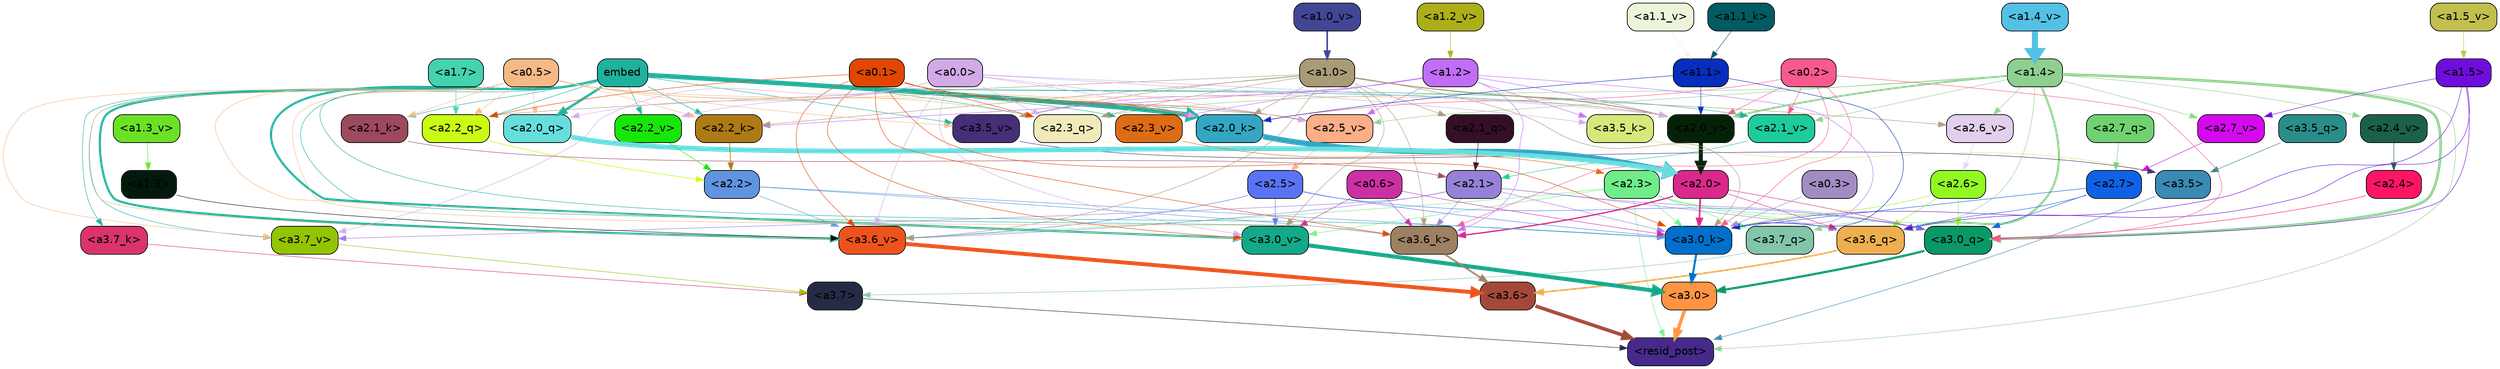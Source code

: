 strict digraph "" {
	graph [bgcolor=transparent,
		layout=dot,
		overlap=false,
		splines=true
	];
	"<a3.7>"	[color=black,
		fillcolor="#262b45",
		fontname=Helvetica,
		shape=box,
		style="filled, rounded"];
	"<resid_post>"	[color=black,
		fillcolor="#47298b",
		fontname=Helvetica,
		shape=box,
		style="filled, rounded"];
	"<a3.7>" -> "<resid_post>"	[color="#262b45",
		penwidth=0.6239100098609924];
	"<a3.6>"	[color=black,
		fillcolor="#a4493a",
		fontname=Helvetica,
		shape=box,
		style="filled, rounded"];
	"<a3.6>" -> "<resid_post>"	[color="#a4493a",
		penwidth=4.569062113761902];
	"<a3.5>"	[color=black,
		fillcolor="#3a8ab3",
		fontname=Helvetica,
		shape=box,
		style="filled, rounded"];
	"<a3.5>" -> "<resid_post>"	[color="#3a8ab3",
		penwidth=0.6];
	"<a3.0>"	[color=black,
		fillcolor="#ff9443",
		fontname=Helvetica,
		shape=box,
		style="filled, rounded"];
	"<a3.0>" -> "<resid_post>"	[color="#ff9443",
		penwidth=4.283544182777405];
	"<a2.3>"	[color=black,
		fillcolor="#6eed8a",
		fontname=Helvetica,
		shape=box,
		style="filled, rounded"];
	"<a2.3>" -> "<resid_post>"	[color="#6eed8a",
		penwidth=0.6];
	"<a3.7_q>"	[color=black,
		fillcolor="#83c5ab",
		fontname=Helvetica,
		shape=box,
		style="filled, rounded"];
	"<a2.3>" -> "<a3.7_q>"	[color="#6eed8a",
		penwidth=0.6];
	"<a3.6_q>"	[color=black,
		fillcolor="#eeaf50",
		fontname=Helvetica,
		shape=box,
		style="filled, rounded"];
	"<a2.3>" -> "<a3.6_q>"	[color="#6eed8a",
		penwidth=0.6];
	"<a3.0_q>"	[color=black,
		fillcolor="#0a9866",
		fontname=Helvetica,
		shape=box,
		style="filled, rounded"];
	"<a2.3>" -> "<a3.0_q>"	[color="#6eed8a",
		penwidth=0.6];
	"<a3.0_k>"	[color=black,
		fillcolor="#0070cb",
		fontname=Helvetica,
		shape=box,
		style="filled, rounded"];
	"<a2.3>" -> "<a3.0_k>"	[color="#6eed8a",
		penwidth=0.6];
	"<a3.6_v>"	[color=black,
		fillcolor="#ed531c",
		fontname=Helvetica,
		shape=box,
		style="filled, rounded"];
	"<a2.3>" -> "<a3.6_v>"	[color="#6eed8a",
		penwidth=0.6];
	"<a3.0_v>"	[color=black,
		fillcolor="#13a989",
		fontname=Helvetica,
		shape=box,
		style="filled, rounded"];
	"<a2.3>" -> "<a3.0_v>"	[color="#6eed8a",
		penwidth=0.6];
	"<a1.4>"	[color=black,
		fillcolor="#8ed08f",
		fontname=Helvetica,
		shape=box,
		style="filled, rounded"];
	"<a1.4>" -> "<resid_post>"	[color="#8ed08f",
		penwidth=0.6];
	"<a1.4>" -> "<a3.7_q>"	[color="#8ed08f",
		penwidth=0.6];
	"<a1.4>" -> "<a3.6_q>"	[color="#8ed08f",
		penwidth=2.6908124685287476];
	"<a1.4>" -> "<a3.0_q>"	[color="#8ed08f",
		penwidth=3.32076895236969];
	"<a2.3_q>"	[color=black,
		fillcolor="#f0eaba",
		fontname=Helvetica,
		shape=box,
		style="filled, rounded"];
	"<a1.4>" -> "<a2.3_q>"	[color="#8ed08f",
		penwidth=0.6];
	"<a2.7_v>"	[color=black,
		fillcolor="#d509ed",
		fontname=Helvetica,
		shape=box,
		style="filled, rounded"];
	"<a1.4>" -> "<a2.7_v>"	[color="#8ed08f",
		penwidth=0.6];
	"<a2.6_v>"	[color=black,
		fillcolor="#e1cfeb",
		fontname=Helvetica,
		shape=box,
		style="filled, rounded"];
	"<a1.4>" -> "<a2.6_v>"	[color="#8ed08f",
		penwidth=0.6];
	"<a2.5_v>"	[color=black,
		fillcolor="#fbae87",
		fontname=Helvetica,
		shape=box,
		style="filled, rounded"];
	"<a1.4>" -> "<a2.5_v>"	[color="#8ed08f",
		penwidth=0.6];
	"<a2.4_v>"	[color=black,
		fillcolor="#1b6148",
		fontname=Helvetica,
		shape=box,
		style="filled, rounded"];
	"<a1.4>" -> "<a2.4_v>"	[color="#8ed08f",
		penwidth=0.6];
	"<a2.1_v>"	[color=black,
		fillcolor="#1dcb9b",
		fontname=Helvetica,
		shape=box,
		style="filled, rounded"];
	"<a1.4>" -> "<a2.1_v>"	[color="#8ed08f",
		penwidth=0.6];
	"<a2.0_v>"	[color=black,
		fillcolor="#052208",
		fontname=Helvetica,
		shape=box,
		style="filled, rounded"];
	"<a1.4>" -> "<a2.0_v>"	[color="#8ed08f",
		penwidth=2.3065454959869385];
	"<a3.7_q>" -> "<a3.7>"	[color="#83c5ab",
		penwidth=0.6];
	"<a3.6_q>" -> "<a3.6>"	[color="#eeaf50",
		penwidth=2.03758105635643];
	"<a3.5_q>"	[color=black,
		fillcolor="#298d8a",
		fontname=Helvetica,
		shape=box,
		style="filled, rounded"];
	"<a3.5_q>" -> "<a3.5>"	[color="#298d8a",
		penwidth=0.6];
	"<a3.0_q>" -> "<a3.0>"	[color="#0a9866",
		penwidth=2.8638100624084473];
	"<a3.7_k>"	[color=black,
		fillcolor="#da346b",
		fontname=Helvetica,
		shape=box,
		style="filled, rounded"];
	"<a3.7_k>" -> "<a3.7>"	[color="#da346b",
		penwidth=0.6];
	"<a3.6_k>"	[color=black,
		fillcolor="#9e8063",
		fontname=Helvetica,
		shape=box,
		style="filled, rounded"];
	"<a3.6_k>" -> "<a3.6>"	[color="#9e8063",
		penwidth=2.174198240041733];
	"<a3.5_k>"	[color=black,
		fillcolor="#d7e87a",
		fontname=Helvetica,
		shape=box,
		style="filled, rounded"];
	"<a3.5_k>" -> "<a3.5>"	[color="#d7e87a",
		penwidth=0.6];
	"<a3.0_k>" -> "<a3.0>"	[color="#0070cb",
		penwidth=2.6274144649505615];
	"<a3.7_v>"	[color=black,
		fillcolor="#92c401",
		fontname=Helvetica,
		shape=box,
		style="filled, rounded"];
	"<a3.7_v>" -> "<a3.7>"	[color="#92c401",
		penwidth=0.6];
	"<a3.6_v>" -> "<a3.6>"	[color="#ed531c",
		penwidth=5.002329230308533];
	"<a3.5_v>"	[color=black,
		fillcolor="#462e78",
		fontname=Helvetica,
		shape=box,
		style="filled, rounded"];
	"<a3.5_v>" -> "<a3.5>"	[color="#462e78",
		penwidth=0.6];
	"<a3.0_v>" -> "<a3.0>"	[color="#13a989",
		penwidth=5.188832879066467];
	"<a2.7>"	[color=black,
		fillcolor="#1061e6",
		fontname=Helvetica,
		shape=box,
		style="filled, rounded"];
	"<a2.7>" -> "<a3.6_q>"	[color="#1061e6",
		penwidth=0.6];
	"<a2.7>" -> "<a3.0_q>"	[color="#1061e6",
		penwidth=0.6];
	"<a2.7>" -> "<a3.0_k>"	[color="#1061e6",
		penwidth=0.6];
	"<a2.6>"	[color=black,
		fillcolor="#91f821",
		fontname=Helvetica,
		shape=box,
		style="filled, rounded"];
	"<a2.6>" -> "<a3.6_q>"	[color="#91f821",
		penwidth=0.6];
	"<a2.6>" -> "<a3.0_q>"	[color="#91f821",
		penwidth=0.6];
	"<a2.6>" -> "<a3.0_k>"	[color="#91f821",
		penwidth=0.6];
	"<a2.1>"	[color=black,
		fillcolor="#9681d8",
		fontname=Helvetica,
		shape=box,
		style="filled, rounded"];
	"<a2.1>" -> "<a3.6_q>"	[color="#9681d8",
		penwidth=0.6];
	"<a2.1>" -> "<a3.0_q>"	[color="#9681d8",
		penwidth=0.6];
	"<a2.1>" -> "<a3.6_k>"	[color="#9681d8",
		penwidth=0.6];
	"<a2.1>" -> "<a3.0_k>"	[color="#9681d8",
		penwidth=0.6];
	"<a2.1>" -> "<a3.7_v>"	[color="#9681d8",
		penwidth=0.6];
	"<a2.1>" -> "<a3.6_v>"	[color="#9681d8",
		penwidth=0.6];
	"<a2.0>"	[color=black,
		fillcolor="#d9298b",
		fontname=Helvetica,
		shape=box,
		style="filled, rounded"];
	"<a2.0>" -> "<a3.6_q>"	[color="#d9298b",
		penwidth=0.6];
	"<a2.0>" -> "<a3.0_q>"	[color="#d9298b",
		penwidth=0.6];
	"<a2.0>" -> "<a3.6_k>"	[color="#d9298b",
		penwidth=1.6254686117172241];
	"<a2.0>" -> "<a3.0_k>"	[color="#d9298b",
		penwidth=2.182972814887762];
	"<a1.5>"	[color=black,
		fillcolor="#6f0ddc",
		fontname=Helvetica,
		shape=box,
		style="filled, rounded"];
	"<a1.5>" -> "<a3.6_q>"	[color="#6f0ddc",
		penwidth=0.6];
	"<a1.5>" -> "<a3.0_q>"	[color="#6f0ddc",
		penwidth=0.6];
	"<a1.5>" -> "<a3.0_k>"	[color="#6f0ddc",
		penwidth=0.6];
	"<a1.5>" -> "<a2.7_v>"	[color="#6f0ddc",
		penwidth=0.6];
	"<a2.5>"	[color=black,
		fillcolor="#5874f5",
		fontname=Helvetica,
		shape=box,
		style="filled, rounded"];
	"<a2.5>" -> "<a3.0_q>"	[color="#5874f5",
		penwidth=0.6];
	"<a2.5>" -> "<a3.0_k>"	[color="#5874f5",
		penwidth=0.6];
	"<a2.5>" -> "<a3.6_v>"	[color="#5874f5",
		penwidth=0.6];
	"<a2.5>" -> "<a3.0_v>"	[color="#5874f5",
		penwidth=0.6];
	"<a2.4>"	[color=black,
		fillcolor="#fd1565",
		fontname=Helvetica,
		shape=box,
		style="filled, rounded"];
	"<a2.4>" -> "<a3.0_q>"	[color="#fd1565",
		penwidth=0.6];
	"<a0.2>"	[color=black,
		fillcolor="#f95a8d",
		fontname=Helvetica,
		shape=box,
		style="filled, rounded"];
	"<a0.2>" -> "<a3.0_q>"	[color="#f95a8d",
		penwidth=0.6];
	"<a0.2>" -> "<a3.6_k>"	[color="#f95a8d",
		penwidth=0.6];
	"<a0.2>" -> "<a3.0_k>"	[color="#f95a8d",
		penwidth=0.6];
	"<a2.0_k>"	[color=black,
		fillcolor="#34a6c4",
		fontname=Helvetica,
		shape=box,
		style="filled, rounded"];
	"<a0.2>" -> "<a2.0_k>"	[color="#f95a8d",
		penwidth=0.6];
	"<a0.2>" -> "<a2.1_v>"	[color="#f95a8d",
		penwidth=0.6];
	"<a0.2>" -> "<a2.0_v>"	[color="#f95a8d",
		penwidth=0.6];
	embed	[color=black,
		fillcolor="#20b19d",
		fontname=Helvetica,
		shape=box,
		style="filled, rounded"];
	embed -> "<a3.7_k>"	[color="#20b19d",
		penwidth=0.6];
	embed -> "<a3.6_k>"	[color="#20b19d",
		penwidth=0.6];
	embed -> "<a3.0_k>"	[color="#20b19d",
		penwidth=0.6];
	embed -> "<a3.7_v>"	[color="#20b19d",
		penwidth=0.6];
	embed -> "<a3.6_v>"	[color="#20b19d",
		penwidth=2.809220314025879];
	embed -> "<a3.5_v>"	[color="#20b19d",
		penwidth=0.6];
	embed -> "<a3.0_v>"	[color="#20b19d",
		penwidth=2.754121422767639];
	embed -> "<a2.3_q>"	[color="#20b19d",
		penwidth=0.6];
	"<a2.2_q>"	[color=black,
		fillcolor="#cafb14",
		fontname=Helvetica,
		shape=box,
		style="filled, rounded"];
	embed -> "<a2.2_q>"	[color="#20b19d",
		penwidth=0.6];
	"<a2.0_q>"	[color=black,
		fillcolor="#67dede",
		fontname=Helvetica,
		shape=box,
		style="filled, rounded"];
	embed -> "<a2.0_q>"	[color="#20b19d",
		penwidth=3.102177858352661];
	"<a2.2_k>"	[color=black,
		fillcolor="#ae7a15",
		fontname=Helvetica,
		shape=box,
		style="filled, rounded"];
	embed -> "<a2.2_k>"	[color="#20b19d",
		penwidth=0.6805839538574219];
	"<a2.1_k>"	[color=black,
		fillcolor="#9d495e",
		fontname=Helvetica,
		shape=box,
		style="filled, rounded"];
	embed -> "<a2.1_k>"	[color="#20b19d",
		penwidth=0.6];
	embed -> "<a2.0_k>"	[color="#20b19d",
		penwidth=5.977519929409027];
	embed -> "<a2.5_v>"	[color="#20b19d",
		penwidth=0.6];
	"<a2.3_v>"	[color=black,
		fillcolor="#dd6c15",
		fontname=Helvetica,
		shape=box,
		style="filled, rounded"];
	embed -> "<a2.3_v>"	[color="#20b19d",
		penwidth=0.6];
	"<a2.2_v>"	[color=black,
		fillcolor="#17e608",
		fontname=Helvetica,
		shape=box,
		style="filled, rounded"];
	embed -> "<a2.2_v>"	[color="#20b19d",
		penwidth=0.6436443328857422];
	embed -> "<a2.1_v>"	[color="#20b19d",
		penwidth=0.6];
	embed -> "<a2.0_v>"	[color="#20b19d",
		penwidth=0.6];
	"<a2.2>"	[color=black,
		fillcolor="#6194e0",
		fontname=Helvetica,
		shape=box,
		style="filled, rounded"];
	"<a2.2>" -> "<a3.6_k>"	[color="#6194e0",
		penwidth=0.6];
	"<a2.2>" -> "<a3.0_k>"	[color="#6194e0",
		penwidth=0.6065438985824585];
	"<a2.2>" -> "<a3.6_v>"	[color="#6194e0",
		penwidth=0.6];
	"<a1.2>"	[color=black,
		fillcolor="#c16df8",
		fontname=Helvetica,
		shape=box,
		style="filled, rounded"];
	"<a1.2>" -> "<a3.6_k>"	[color="#c16df8",
		penwidth=0.6];
	"<a1.2>" -> "<a3.5_k>"	[color="#c16df8",
		penwidth=0.6];
	"<a1.2>" -> "<a3.0_k>"	[color="#c16df8",
		penwidth=0.6];
	"<a1.2>" -> "<a3.5_v>"	[color="#c16df8",
		penwidth=0.6];
	"<a1.2>" -> "<a2.2_k>"	[color="#c16df8",
		penwidth=0.6];
	"<a1.2>" -> "<a2.5_v>"	[color="#c16df8",
		penwidth=0.6];
	"<a1.2>" -> "<a2.3_v>"	[color="#c16df8",
		penwidth=0.6];
	"<a1.2>" -> "<a2.0_v>"	[color="#c16df8",
		penwidth=0.6];
	"<a1.0>"	[color=black,
		fillcolor="#a89c77",
		fontname=Helvetica,
		shape=box,
		style="filled, rounded"];
	"<a1.0>" -> "<a3.6_k>"	[color="#a89c77",
		penwidth=0.6];
	"<a1.0>" -> "<a3.0_k>"	[color="#a89c77",
		penwidth=0.6];
	"<a1.0>" -> "<a3.6_v>"	[color="#a89c77",
		penwidth=0.6];
	"<a1.0>" -> "<a3.5_v>"	[color="#a89c77",
		penwidth=0.6];
	"<a1.0>" -> "<a3.0_v>"	[color="#a89c77",
		penwidth=0.6];
	"<a1.0>" -> "<a2.3_q>"	[color="#a89c77",
		penwidth=0.6];
	"<a1.0>" -> "<a2.2_q>"	[color="#a89c77",
		penwidth=0.6];
	"<a2.1_q>"	[color=black,
		fillcolor="#340f26",
		fontname=Helvetica,
		shape=box,
		style="filled, rounded"];
	"<a1.0>" -> "<a2.1_q>"	[color="#a89c77",
		penwidth=0.6];
	"<a1.0>" -> "<a2.2_k>"	[color="#a89c77",
		penwidth=0.6];
	"<a1.0>" -> "<a2.0_k>"	[color="#a89c77",
		penwidth=0.6];
	"<a1.0>" -> "<a2.6_v>"	[color="#a89c77",
		penwidth=0.6];
	"<a1.0>" -> "<a2.0_v>"	[color="#a89c77",
		penwidth=1.2192587852478027];
	"<a0.6>"	[color=black,
		fillcolor="#cb30a4",
		fontname=Helvetica,
		shape=box,
		style="filled, rounded"];
	"<a0.6>" -> "<a3.6_k>"	[color="#cb30a4",
		penwidth=0.6];
	"<a0.6>" -> "<a3.0_k>"	[color="#cb30a4",
		penwidth=0.6];
	"<a0.6>" -> "<a3.0_v>"	[color="#cb30a4",
		penwidth=0.6];
	"<a0.5>"	[color=black,
		fillcolor="#f5b987",
		fontname=Helvetica,
		shape=box,
		style="filled, rounded"];
	"<a0.5>" -> "<a3.6_k>"	[color="#f5b987",
		penwidth=0.6];
	"<a0.5>" -> "<a3.7_v>"	[color="#f5b987",
		penwidth=0.6];
	"<a0.5>" -> "<a3.6_v>"	[color="#f5b987",
		penwidth=0.6];
	"<a0.5>" -> "<a3.5_v>"	[color="#f5b987",
		penwidth=0.6];
	"<a0.5>" -> "<a3.0_v>"	[color="#f5b987",
		penwidth=0.6120390892028809];
	"<a0.5>" -> "<a2.3_q>"	[color="#f5b987",
		penwidth=0.6];
	"<a0.5>" -> "<a2.2_q>"	[color="#f5b987",
		penwidth=0.6];
	"<a0.5>" -> "<a2.0_q>"	[color="#f5b987",
		penwidth=0.6];
	"<a0.5>" -> "<a2.2_k>"	[color="#f5b987",
		penwidth=0.6];
	"<a0.5>" -> "<a2.1_k>"	[color="#f5b987",
		penwidth=0.6];
	"<a0.5>" -> "<a2.0_k>"	[color="#f5b987",
		penwidth=0.658348560333252];
	"<a0.5>" -> "<a2.0_v>"	[color="#f5b987",
		penwidth=0.6];
	"<a0.1>"	[color=black,
		fillcolor="#e14702",
		fontname=Helvetica,
		shape=box,
		style="filled, rounded"];
	"<a0.1>" -> "<a3.6_k>"	[color="#e14702",
		penwidth=0.6];
	"<a0.1>" -> "<a3.0_k>"	[color="#e14702",
		penwidth=0.6];
	"<a0.1>" -> "<a3.6_v>"	[color="#e14702",
		penwidth=0.6];
	"<a0.1>" -> "<a3.0_v>"	[color="#e14702",
		penwidth=0.6];
	"<a0.1>" -> "<a2.3_q>"	[color="#e14702",
		penwidth=0.6];
	"<a0.1>" -> "<a2.2_q>"	[color="#e14702",
		penwidth=0.6];
	"<a0.1>" -> "<a2.0_k>"	[color="#e14702",
		penwidth=0.6];
	"<a0.1>" -> "<a2.5_v>"	[color="#e14702",
		penwidth=0.6];
	"<a0.0>"	[color=black,
		fillcolor="#d1aae6",
		fontname=Helvetica,
		shape=box,
		style="filled, rounded"];
	"<a0.0>" -> "<a3.5_k>"	[color="#d1aae6",
		penwidth=0.6];
	"<a0.0>" -> "<a3.7_v>"	[color="#d1aae6",
		penwidth=0.6];
	"<a0.0>" -> "<a3.6_v>"	[color="#d1aae6",
		penwidth=0.6];
	"<a0.0>" -> "<a3.0_v>"	[color="#d1aae6",
		penwidth=0.6];
	"<a0.0>" -> "<a2.3_q>"	[color="#d1aae6",
		penwidth=0.6];
	"<a0.0>" -> "<a2.0_q>"	[color="#d1aae6",
		penwidth=0.6];
	"<a0.0>" -> "<a2.0_k>"	[color="#d1aae6",
		penwidth=0.6];
	"<a0.0>" -> "<a2.5_v>"	[color="#d1aae6",
		penwidth=0.6];
	"<a0.0>" -> "<a2.2_v>"	[color="#d1aae6",
		penwidth=0.6];
	"<a0.0>" -> "<a2.0_v>"	[color="#d1aae6",
		penwidth=0.6];
	"<a1.1>"	[color=black,
		fillcolor="#072ebc",
		fontname=Helvetica,
		shape=box,
		style="filled, rounded"];
	"<a1.1>" -> "<a3.0_k>"	[color="#072ebc",
		penwidth=0.6];
	"<a1.1>" -> "<a2.0_k>"	[color="#072ebc",
		penwidth=0.6];
	"<a1.1>" -> "<a2.0_v>"	[color="#072ebc",
		penwidth=0.6];
	"<a0.3>"	[color=black,
		fillcolor="#a18dc3",
		fontname=Helvetica,
		shape=box,
		style="filled, rounded"];
	"<a0.3>" -> "<a3.0_k>"	[color="#a18dc3",
		penwidth=0.6];
	"<a1.3>"	[color=black,
		fillcolor="#03190c",
		fontname=Helvetica,
		shape=box,
		style="filled, rounded"];
	"<a1.3>" -> "<a3.6_v>"	[color="#03190c",
		penwidth=0.6];
	"<a2.7_q>"	[color=black,
		fillcolor="#70d170",
		fontname=Helvetica,
		shape=box,
		style="filled, rounded"];
	"<a2.7_q>" -> "<a2.7>"	[color="#70d170",
		penwidth=0.6];
	"<a2.3_q>" -> "<a2.3>"	[color="#f0eaba",
		penwidth=0.6];
	"<a2.2_q>" -> "<a2.2>"	[color="#cafb14",
		penwidth=0.7585353851318359];
	"<a2.1_q>" -> "<a2.1>"	[color="#340f26",
		penwidth=0.6];
	"<a2.0_q>" -> "<a2.0>"	[color="#67dede",
		penwidth=6.189085364341736];
	"<a2.2_k>" -> "<a2.2>"	[color="#ae7a15",
		penwidth=0.87534499168396];
	"<a2.1_k>" -> "<a2.1>"	[color="#9d495e",
		penwidth=0.6];
	"<a2.0_k>" -> "<a2.0>"	[color="#34a6c4",
		penwidth=7.056803464889526];
	"<a2.7_v>" -> "<a2.7>"	[color="#d509ed",
		penwidth=0.6];
	"<a2.6_v>" -> "<a2.6>"	[color="#e1cfeb",
		penwidth=0.6];
	"<a2.5_v>" -> "<a2.5>"	[color="#fbae87",
		penwidth=0.6];
	"<a2.4_v>" -> "<a2.4>"	[color="#1b6148",
		penwidth=0.6];
	"<a2.3_v>" -> "<a2.3>"	[color="#dd6c15",
		penwidth=0.6];
	"<a2.2_v>" -> "<a2.2>"	[color="#17e608",
		penwidth=0.6];
	"<a2.1_v>" -> "<a2.1>"	[color="#1dcb9b",
		penwidth=0.6];
	"<a2.0_v>" -> "<a2.0>"	[color="#052208",
		penwidth=5.12138295173645];
	"<a1.7>"	[color=black,
		fillcolor="#43d3af",
		fontname=Helvetica,
		shape=box,
		style="filled, rounded"];
	"<a1.7>" -> "<a2.2_q>"	[color="#43d3af",
		penwidth=0.6];
	"<a1.1_k>"	[color=black,
		fillcolor="#015b63",
		fontname=Helvetica,
		shape=box,
		style="filled, rounded"];
	"<a1.1_k>" -> "<a1.1>"	[color="#015b63",
		penwidth=0.6];
	"<a1.5_v>"	[color=black,
		fillcolor="#c1bf4d",
		fontname=Helvetica,
		shape=box,
		style="filled, rounded"];
	"<a1.5_v>" -> "<a1.5>"	[color="#c1bf4d",
		penwidth=0.6];
	"<a1.4_v>"	[color=black,
		fillcolor="#53c1e5",
		fontname=Helvetica,
		shape=box,
		style="filled, rounded"];
	"<a1.4_v>" -> "<a1.4>"	[color="#53c1e5",
		penwidth=7.850657939910889];
	"<a1.3_v>"	[color=black,
		fillcolor="#6be125",
		fontname=Helvetica,
		shape=box,
		style="filled, rounded"];
	"<a1.3_v>" -> "<a1.3>"	[color="#6be125",
		penwidth=0.6];
	"<a1.2_v>"	[color=black,
		fillcolor="#acaf1a",
		fontname=Helvetica,
		shape=box,
		style="filled, rounded"];
	"<a1.2_v>" -> "<a1.2>"	[color="#acaf1a",
		penwidth=0.6];
	"<a1.1_v>"	[color=black,
		fillcolor="#ecf4da",
		fontname=Helvetica,
		shape=box,
		style="filled, rounded"];
	"<a1.1_v>" -> "<a1.1>"	[color="#ecf4da",
		penwidth=0.6];
	"<a1.0_v>"	[color=black,
		fillcolor="#414795",
		fontname=Helvetica,
		shape=box,
		style="filled, rounded"];
	"<a1.0_v>" -> "<a1.0>"	[color="#414795",
		penwidth=2.021620035171509];
}

